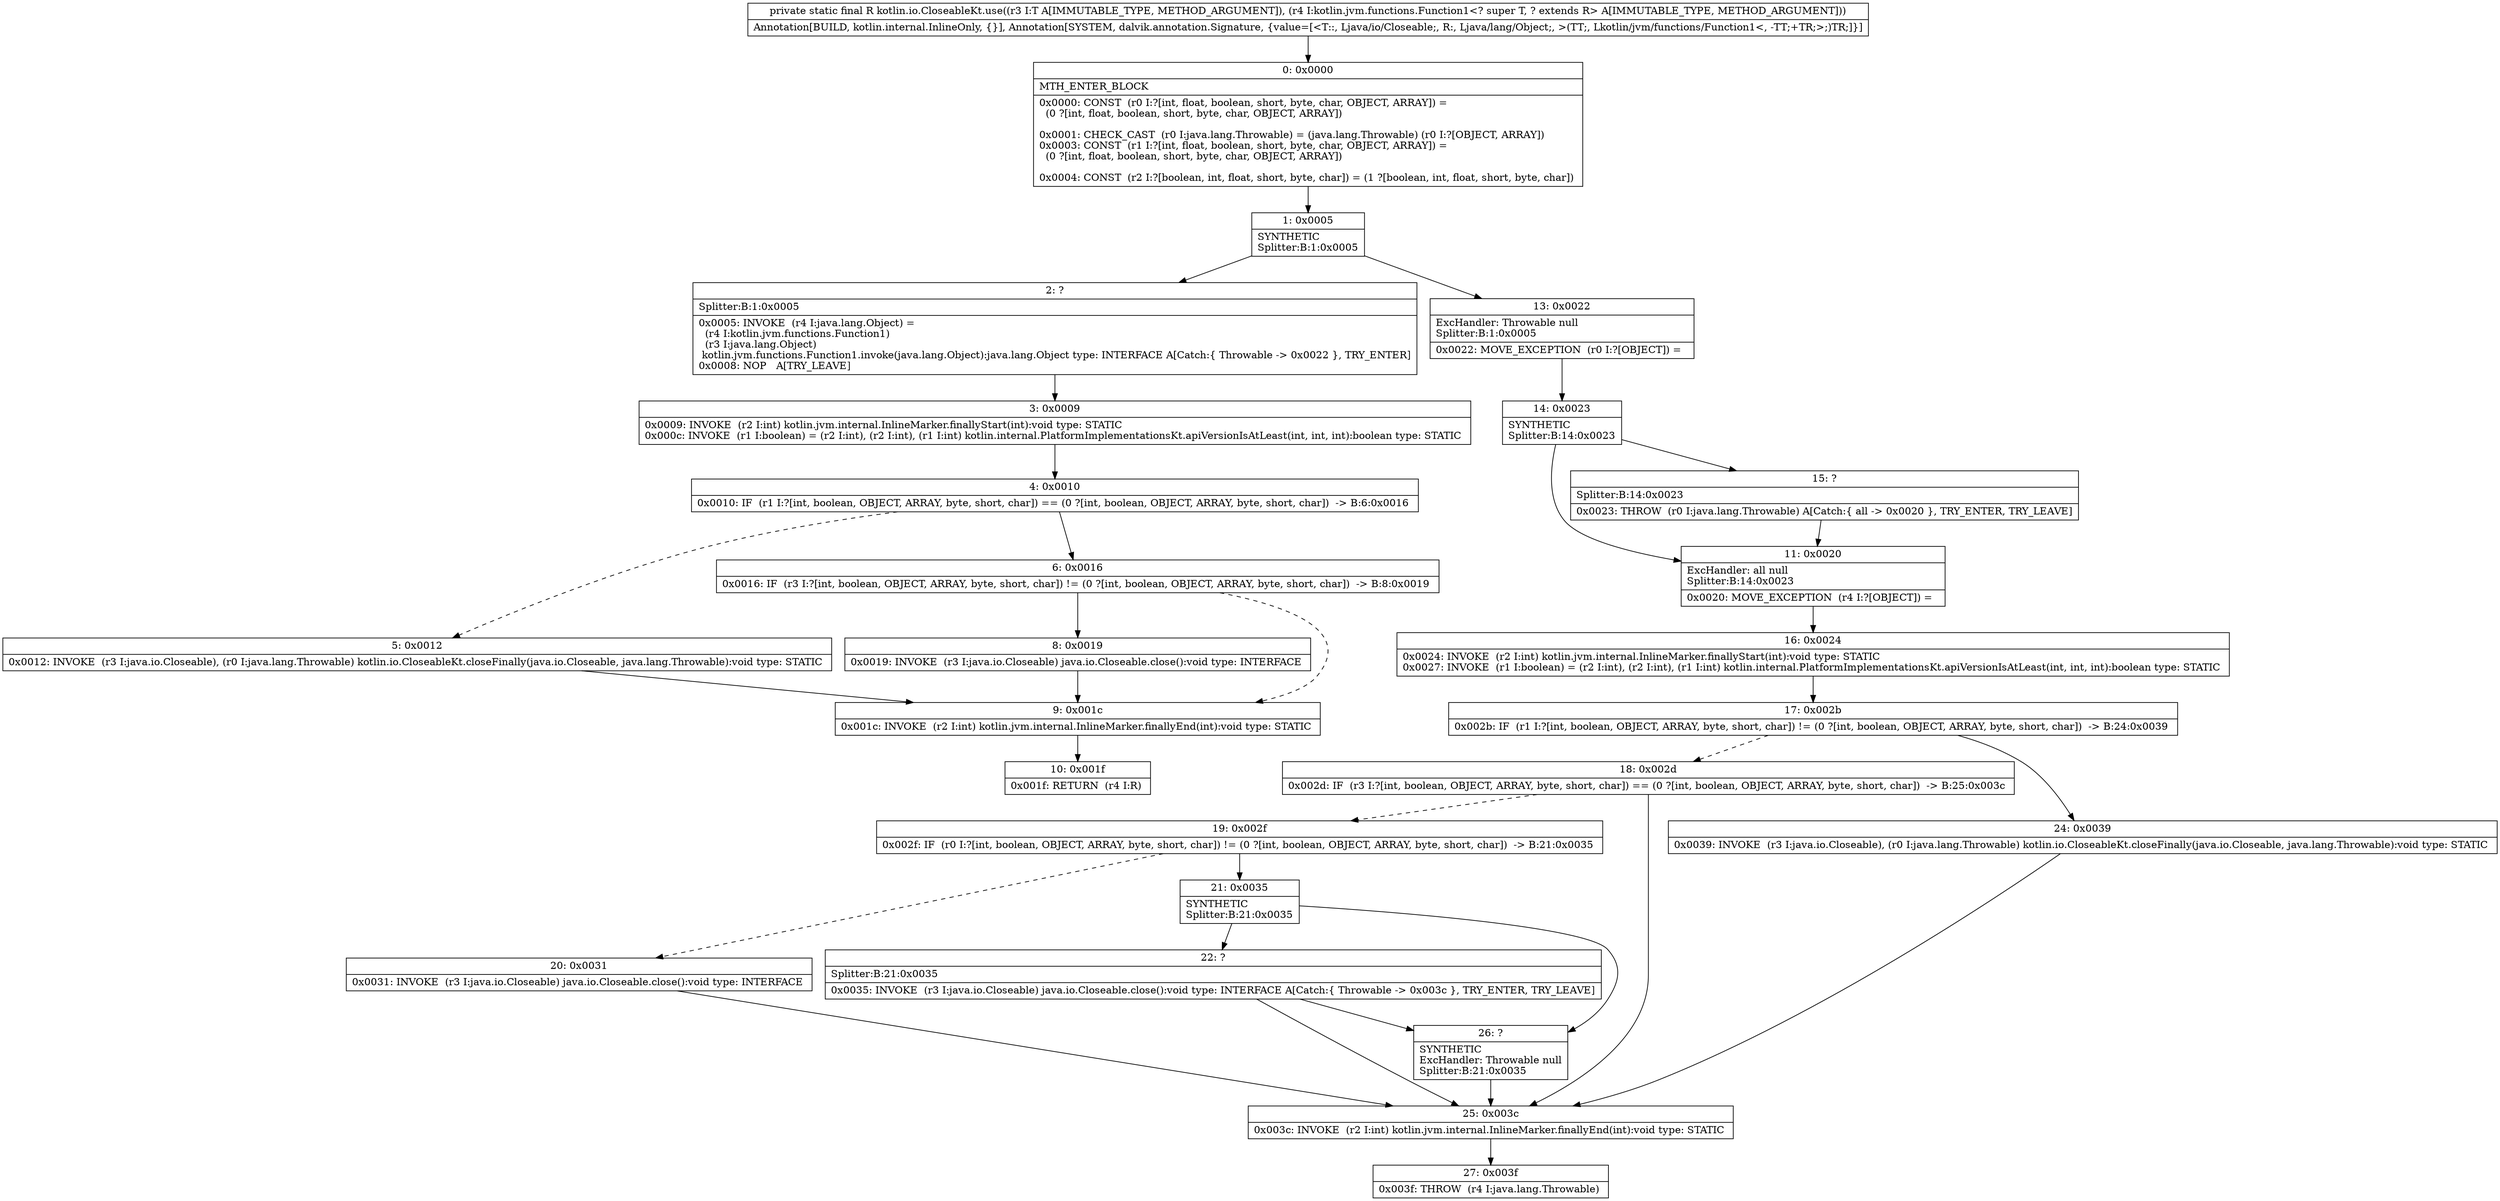 digraph "CFG forkotlin.io.CloseableKt.use(Ljava\/io\/Closeable;Lkotlin\/jvm\/functions\/Function1;)Ljava\/lang\/Object;" {
Node_0 [shape=record,label="{0\:\ 0x0000|MTH_ENTER_BLOCK\l|0x0000: CONST  (r0 I:?[int, float, boolean, short, byte, char, OBJECT, ARRAY]) = \l  (0 ?[int, float, boolean, short, byte, char, OBJECT, ARRAY])\l \l0x0001: CHECK_CAST  (r0 I:java.lang.Throwable) = (java.lang.Throwable) (r0 I:?[OBJECT, ARRAY]) \l0x0003: CONST  (r1 I:?[int, float, boolean, short, byte, char, OBJECT, ARRAY]) = \l  (0 ?[int, float, boolean, short, byte, char, OBJECT, ARRAY])\l \l0x0004: CONST  (r2 I:?[boolean, int, float, short, byte, char]) = (1 ?[boolean, int, float, short, byte, char]) \l}"];
Node_1 [shape=record,label="{1\:\ 0x0005|SYNTHETIC\lSplitter:B:1:0x0005\l}"];
Node_2 [shape=record,label="{2\:\ ?|Splitter:B:1:0x0005\l|0x0005: INVOKE  (r4 I:java.lang.Object) = \l  (r4 I:kotlin.jvm.functions.Function1)\l  (r3 I:java.lang.Object)\l kotlin.jvm.functions.Function1.invoke(java.lang.Object):java.lang.Object type: INTERFACE A[Catch:\{ Throwable \-\> 0x0022 \}, TRY_ENTER]\l0x0008: NOP   A[TRY_LEAVE]\l}"];
Node_3 [shape=record,label="{3\:\ 0x0009|0x0009: INVOKE  (r2 I:int) kotlin.jvm.internal.InlineMarker.finallyStart(int):void type: STATIC \l0x000c: INVOKE  (r1 I:boolean) = (r2 I:int), (r2 I:int), (r1 I:int) kotlin.internal.PlatformImplementationsKt.apiVersionIsAtLeast(int, int, int):boolean type: STATIC \l}"];
Node_4 [shape=record,label="{4\:\ 0x0010|0x0010: IF  (r1 I:?[int, boolean, OBJECT, ARRAY, byte, short, char]) == (0 ?[int, boolean, OBJECT, ARRAY, byte, short, char])  \-\> B:6:0x0016 \l}"];
Node_5 [shape=record,label="{5\:\ 0x0012|0x0012: INVOKE  (r3 I:java.io.Closeable), (r0 I:java.lang.Throwable) kotlin.io.CloseableKt.closeFinally(java.io.Closeable, java.lang.Throwable):void type: STATIC \l}"];
Node_6 [shape=record,label="{6\:\ 0x0016|0x0016: IF  (r3 I:?[int, boolean, OBJECT, ARRAY, byte, short, char]) != (0 ?[int, boolean, OBJECT, ARRAY, byte, short, char])  \-\> B:8:0x0019 \l}"];
Node_8 [shape=record,label="{8\:\ 0x0019|0x0019: INVOKE  (r3 I:java.io.Closeable) java.io.Closeable.close():void type: INTERFACE \l}"];
Node_9 [shape=record,label="{9\:\ 0x001c|0x001c: INVOKE  (r2 I:int) kotlin.jvm.internal.InlineMarker.finallyEnd(int):void type: STATIC \l}"];
Node_10 [shape=record,label="{10\:\ 0x001f|0x001f: RETURN  (r4 I:R) \l}"];
Node_11 [shape=record,label="{11\:\ 0x0020|ExcHandler: all null\lSplitter:B:14:0x0023\l|0x0020: MOVE_EXCEPTION  (r4 I:?[OBJECT]) =  \l}"];
Node_13 [shape=record,label="{13\:\ 0x0022|ExcHandler: Throwable null\lSplitter:B:1:0x0005\l|0x0022: MOVE_EXCEPTION  (r0 I:?[OBJECT]) =  \l}"];
Node_14 [shape=record,label="{14\:\ 0x0023|SYNTHETIC\lSplitter:B:14:0x0023\l}"];
Node_15 [shape=record,label="{15\:\ ?|Splitter:B:14:0x0023\l|0x0023: THROW  (r0 I:java.lang.Throwable) A[Catch:\{ all \-\> 0x0020 \}, TRY_ENTER, TRY_LEAVE]\l}"];
Node_16 [shape=record,label="{16\:\ 0x0024|0x0024: INVOKE  (r2 I:int) kotlin.jvm.internal.InlineMarker.finallyStart(int):void type: STATIC \l0x0027: INVOKE  (r1 I:boolean) = (r2 I:int), (r2 I:int), (r1 I:int) kotlin.internal.PlatformImplementationsKt.apiVersionIsAtLeast(int, int, int):boolean type: STATIC \l}"];
Node_17 [shape=record,label="{17\:\ 0x002b|0x002b: IF  (r1 I:?[int, boolean, OBJECT, ARRAY, byte, short, char]) != (0 ?[int, boolean, OBJECT, ARRAY, byte, short, char])  \-\> B:24:0x0039 \l}"];
Node_18 [shape=record,label="{18\:\ 0x002d|0x002d: IF  (r3 I:?[int, boolean, OBJECT, ARRAY, byte, short, char]) == (0 ?[int, boolean, OBJECT, ARRAY, byte, short, char])  \-\> B:25:0x003c \l}"];
Node_19 [shape=record,label="{19\:\ 0x002f|0x002f: IF  (r0 I:?[int, boolean, OBJECT, ARRAY, byte, short, char]) != (0 ?[int, boolean, OBJECT, ARRAY, byte, short, char])  \-\> B:21:0x0035 \l}"];
Node_20 [shape=record,label="{20\:\ 0x0031|0x0031: INVOKE  (r3 I:java.io.Closeable) java.io.Closeable.close():void type: INTERFACE \l}"];
Node_21 [shape=record,label="{21\:\ 0x0035|SYNTHETIC\lSplitter:B:21:0x0035\l}"];
Node_22 [shape=record,label="{22\:\ ?|Splitter:B:21:0x0035\l|0x0035: INVOKE  (r3 I:java.io.Closeable) java.io.Closeable.close():void type: INTERFACE A[Catch:\{ Throwable \-\> 0x003c \}, TRY_ENTER, TRY_LEAVE]\l}"];
Node_24 [shape=record,label="{24\:\ 0x0039|0x0039: INVOKE  (r3 I:java.io.Closeable), (r0 I:java.lang.Throwable) kotlin.io.CloseableKt.closeFinally(java.io.Closeable, java.lang.Throwable):void type: STATIC \l}"];
Node_25 [shape=record,label="{25\:\ 0x003c|0x003c: INVOKE  (r2 I:int) kotlin.jvm.internal.InlineMarker.finallyEnd(int):void type: STATIC \l}"];
Node_26 [shape=record,label="{26\:\ ?|SYNTHETIC\lExcHandler: Throwable null\lSplitter:B:21:0x0035\l}"];
Node_27 [shape=record,label="{27\:\ 0x003f|0x003f: THROW  (r4 I:java.lang.Throwable) \l}"];
MethodNode[shape=record,label="{private static final R kotlin.io.CloseableKt.use((r3 I:T A[IMMUTABLE_TYPE, METHOD_ARGUMENT]), (r4 I:kotlin.jvm.functions.Function1\<? super T, ? extends R\> A[IMMUTABLE_TYPE, METHOD_ARGUMENT]))  | Annotation[BUILD, kotlin.internal.InlineOnly, \{\}], Annotation[SYSTEM, dalvik.annotation.Signature, \{value=[\<T::, Ljava\/io\/Closeable;, R:, Ljava\/lang\/Object;, \>(TT;, Lkotlin\/jvm\/functions\/Function1\<, \-TT;+TR;\>;)TR;]\}]\l}"];
MethodNode -> Node_0;
Node_0 -> Node_1;
Node_1 -> Node_2;
Node_1 -> Node_13;
Node_2 -> Node_3;
Node_3 -> Node_4;
Node_4 -> Node_5[style=dashed];
Node_4 -> Node_6;
Node_5 -> Node_9;
Node_6 -> Node_8;
Node_6 -> Node_9[style=dashed];
Node_8 -> Node_9;
Node_9 -> Node_10;
Node_11 -> Node_16;
Node_13 -> Node_14;
Node_14 -> Node_15;
Node_14 -> Node_11;
Node_15 -> Node_11;
Node_16 -> Node_17;
Node_17 -> Node_18[style=dashed];
Node_17 -> Node_24;
Node_18 -> Node_19[style=dashed];
Node_18 -> Node_25;
Node_19 -> Node_20[style=dashed];
Node_19 -> Node_21;
Node_20 -> Node_25;
Node_21 -> Node_22;
Node_21 -> Node_26;
Node_22 -> Node_26;
Node_22 -> Node_25;
Node_24 -> Node_25;
Node_25 -> Node_27;
Node_26 -> Node_25;
}

